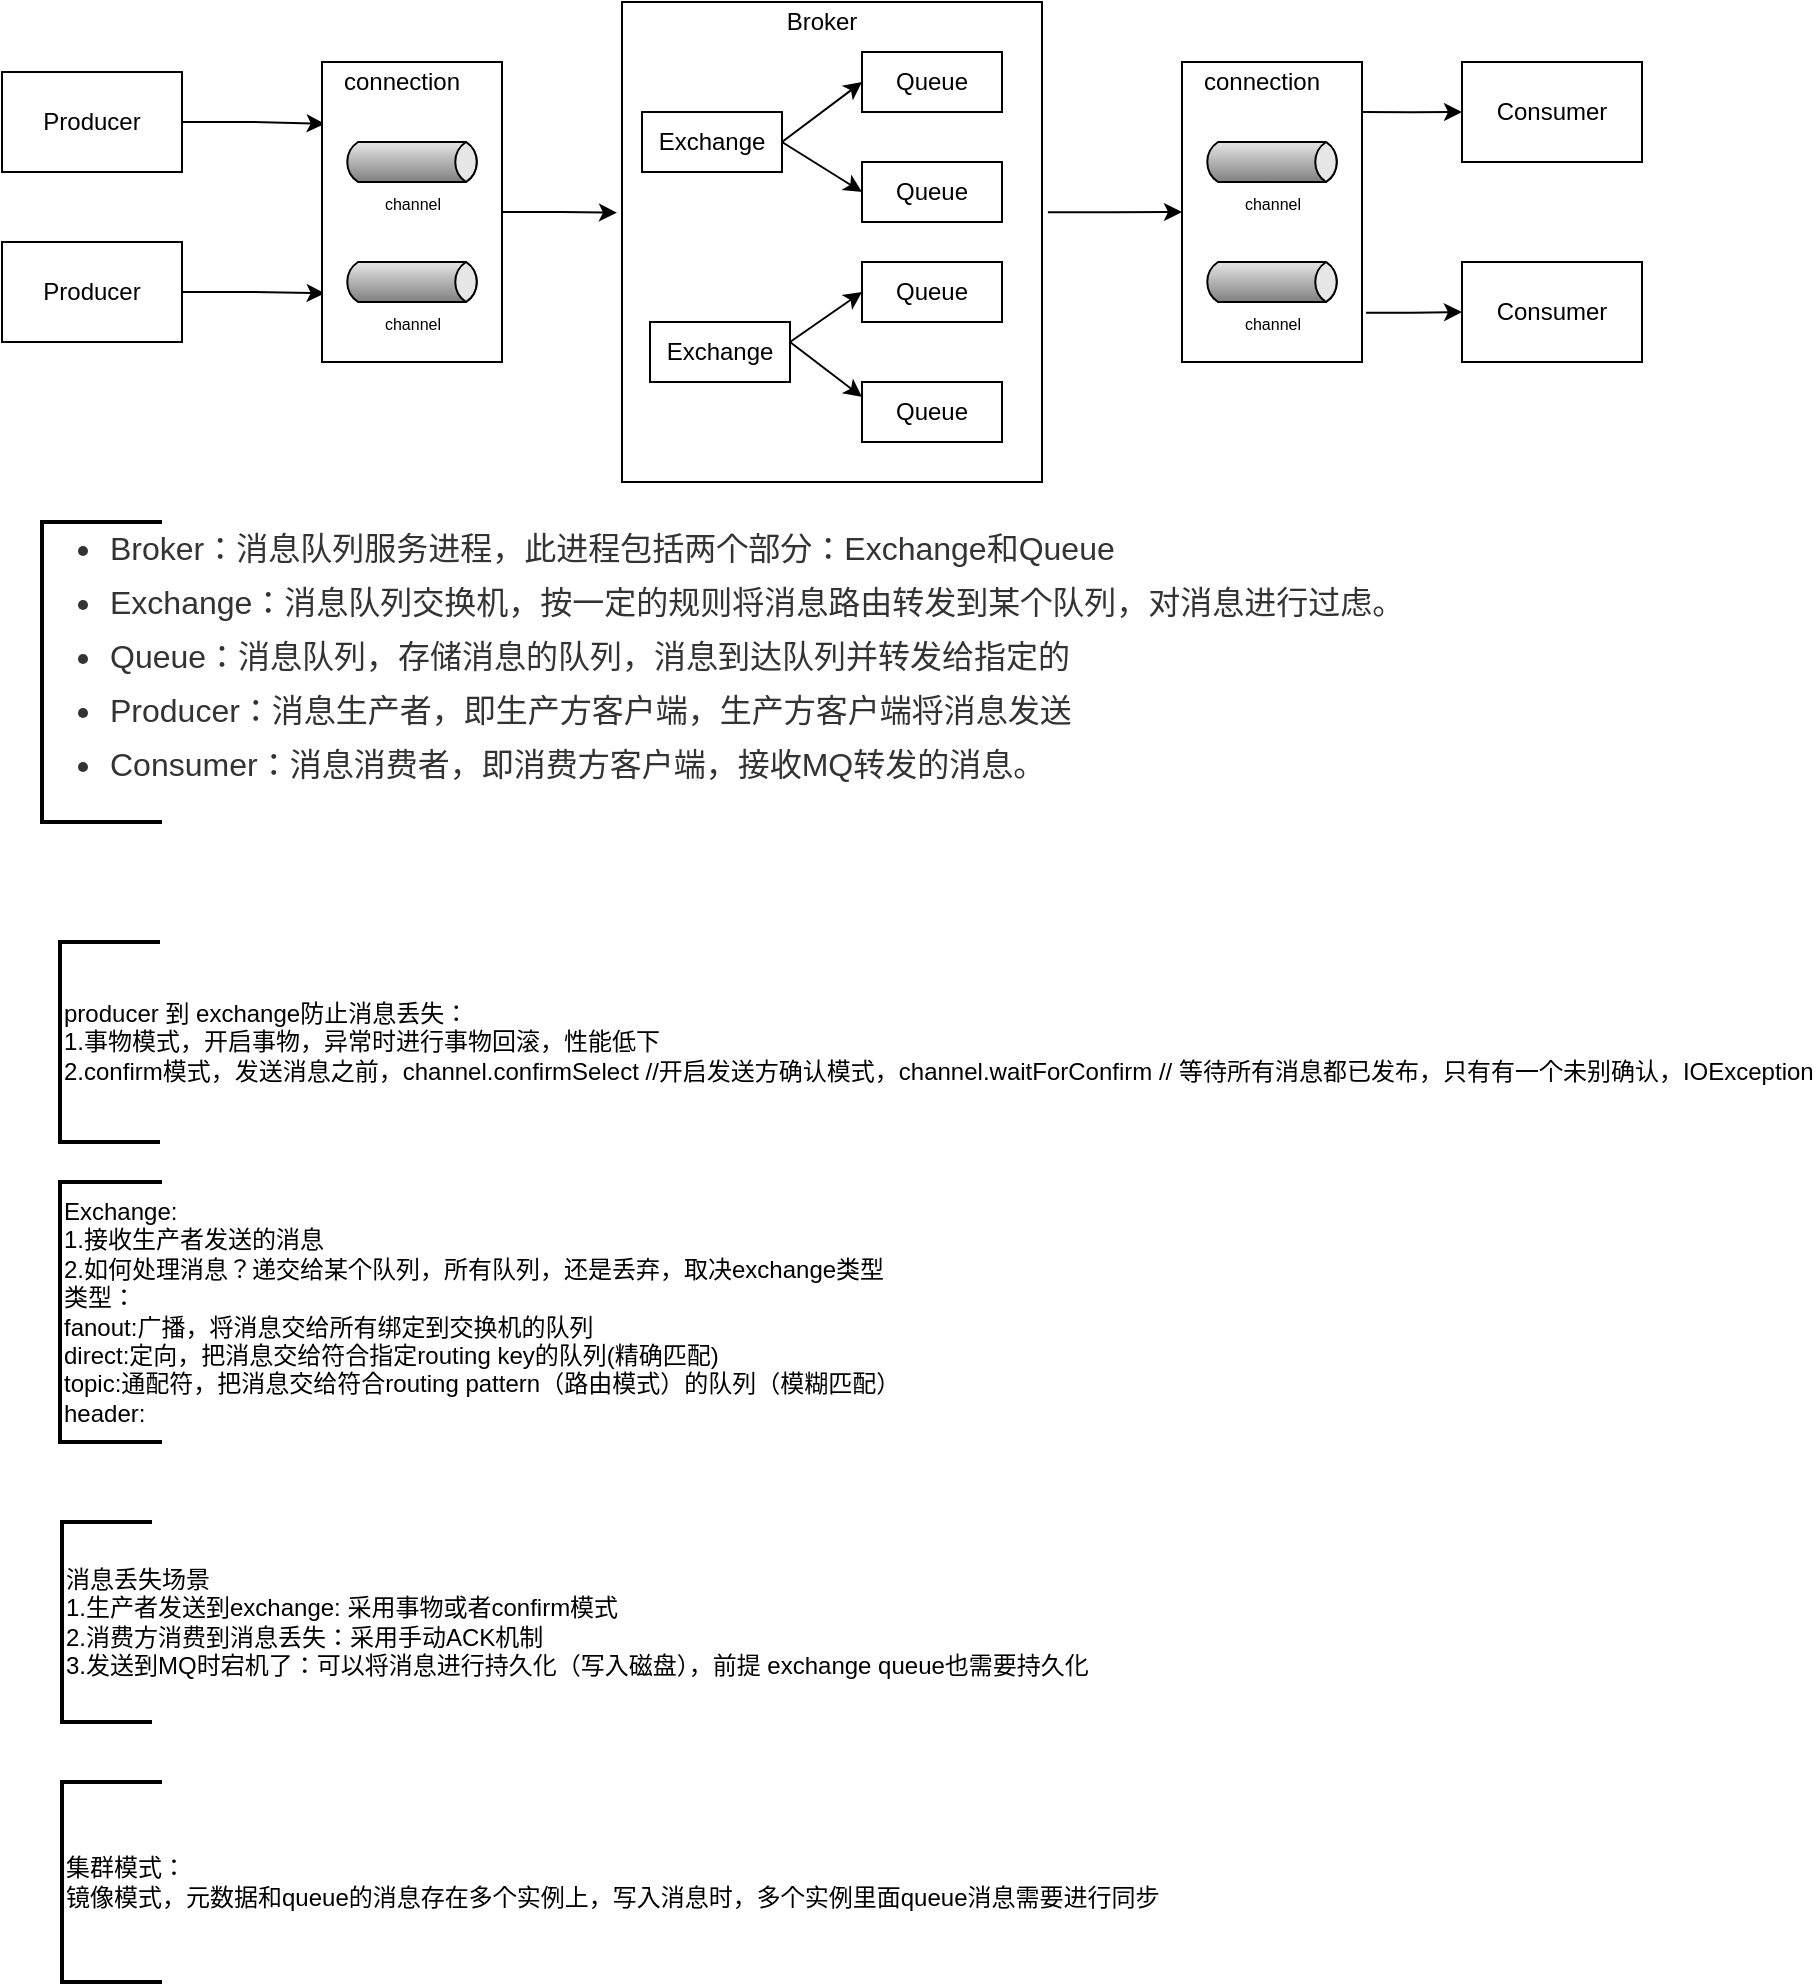 <mxfile version="14.1.8" type="github">
  <diagram id="YkF_xr2YK-9CTUuaJ1Um" name="Page-1">
    <mxGraphModel dx="920" dy="552" grid="1" gridSize="10" guides="1" tooltips="1" connect="1" arrows="1" fold="1" page="1" pageScale="1" pageWidth="827" pageHeight="1169" math="0" shadow="0">
      <root>
        <mxCell id="0" />
        <mxCell id="1" parent="0" />
        <mxCell id="eu5U1hnf9LweZi0uD29D-2" value="集群模式：&lt;br&gt;镜像模式，元数据和queue的消息存在多个实例上，写入消息时，多个实例里面queue消息需要进行同步" style="strokeWidth=2;html=1;shape=mxgraph.flowchart.annotation_1;align=left;pointerEvents=1;" vertex="1" parent="1">
          <mxGeometry x="50" y="1270" width="50" height="100" as="geometry" />
        </mxCell>
        <mxCell id="eu5U1hnf9LweZi0uD29D-32" style="edgeStyle=orthogonalEdgeStyle;rounded=0;orthogonalLoop=1;jettySize=auto;html=1;entryX=0.015;entryY=0.206;entryDx=0;entryDy=0;entryPerimeter=0;" edge="1" parent="1" source="eu5U1hnf9LweZi0uD29D-5" target="eu5U1hnf9LweZi0uD29D-9">
          <mxGeometry relative="1" as="geometry" />
        </mxCell>
        <mxCell id="eu5U1hnf9LweZi0uD29D-5" value="Producer" style="rounded=0;whiteSpace=wrap;html=1;" vertex="1" parent="1">
          <mxGeometry x="20" y="415" width="90" height="50" as="geometry" />
        </mxCell>
        <mxCell id="eu5U1hnf9LweZi0uD29D-33" style="edgeStyle=orthogonalEdgeStyle;rounded=0;orthogonalLoop=1;jettySize=auto;html=1;entryX=0.015;entryY=0.771;entryDx=0;entryDy=0;entryPerimeter=0;" edge="1" parent="1" source="eu5U1hnf9LweZi0uD29D-6" target="eu5U1hnf9LweZi0uD29D-9">
          <mxGeometry relative="1" as="geometry" />
        </mxCell>
        <mxCell id="eu5U1hnf9LweZi0uD29D-6" value="Producer" style="rounded=0;whiteSpace=wrap;html=1;" vertex="1" parent="1">
          <mxGeometry x="20" y="500" width="90" height="50" as="geometry" />
        </mxCell>
        <mxCell id="eu5U1hnf9LweZi0uD29D-34" value="" style="edgeStyle=orthogonalEdgeStyle;rounded=0;orthogonalLoop=1;jettySize=auto;html=1;entryX=-0.012;entryY=0.439;entryDx=0;entryDy=0;entryPerimeter=0;" edge="1" parent="1" source="eu5U1hnf9LweZi0uD29D-9" target="eu5U1hnf9LweZi0uD29D-14">
          <mxGeometry relative="1" as="geometry">
            <mxPoint x="320" y="485" as="targetPoint" />
          </mxGeometry>
        </mxCell>
        <mxCell id="eu5U1hnf9LweZi0uD29D-9" value="" style="rounded=0;whiteSpace=wrap;html=1;" vertex="1" parent="1">
          <mxGeometry x="180" y="410" width="90" height="150" as="geometry" />
        </mxCell>
        <mxCell id="eu5U1hnf9LweZi0uD29D-11" value="channel" style="strokeWidth=1;outlineConnect=0;dashed=0;align=center;html=1;fontSize=8;shape=mxgraph.eip.messageChannel;verticalLabelPosition=bottom;labelBackgroundColor=#ffffff;verticalAlign=top;" vertex="1" parent="1">
          <mxGeometry x="190" y="450" width="70" height="20" as="geometry" />
        </mxCell>
        <mxCell id="eu5U1hnf9LweZi0uD29D-13" value="channel" style="strokeWidth=1;outlineConnect=0;dashed=0;align=center;html=1;fontSize=8;shape=mxgraph.eip.messageChannel;verticalLabelPosition=bottom;labelBackgroundColor=#ffffff;verticalAlign=top;" vertex="1" parent="1">
          <mxGeometry x="190" y="510" width="70" height="20" as="geometry" />
        </mxCell>
        <mxCell id="eu5U1hnf9LweZi0uD29D-40" style="edgeStyle=orthogonalEdgeStyle;rounded=0;orthogonalLoop=1;jettySize=auto;html=1;exitX=1.014;exitY=0.438;exitDx=0;exitDy=0;exitPerimeter=0;" edge="1" parent="1" source="eu5U1hnf9LweZi0uD29D-14" target="eu5U1hnf9LweZi0uD29D-26">
          <mxGeometry relative="1" as="geometry" />
        </mxCell>
        <mxCell id="eu5U1hnf9LweZi0uD29D-14" value="" style="rounded=0;whiteSpace=wrap;html=1;" vertex="1" parent="1">
          <mxGeometry x="330" y="380" width="210" height="240" as="geometry" />
        </mxCell>
        <mxCell id="eu5U1hnf9LweZi0uD29D-16" value="Broker&lt;br&gt;" style="text;html=1;strokeColor=none;fillColor=none;align=center;verticalAlign=middle;whiteSpace=wrap;rounded=0;" vertex="1" parent="1">
          <mxGeometry x="410" y="380" width="40" height="20" as="geometry" />
        </mxCell>
        <mxCell id="eu5U1hnf9LweZi0uD29D-17" value="Exchange" style="rounded=0;whiteSpace=wrap;html=1;" vertex="1" parent="1">
          <mxGeometry x="340" y="435" width="70" height="30" as="geometry" />
        </mxCell>
        <mxCell id="eu5U1hnf9LweZi0uD29D-18" value="Exchange" style="rounded=0;whiteSpace=wrap;html=1;" vertex="1" parent="1">
          <mxGeometry x="344" y="540" width="70" height="30" as="geometry" />
        </mxCell>
        <mxCell id="eu5U1hnf9LweZi0uD29D-19" value="Queue" style="rounded=0;whiteSpace=wrap;html=1;" vertex="1" parent="1">
          <mxGeometry x="450" y="405" width="70" height="30" as="geometry" />
        </mxCell>
        <mxCell id="eu5U1hnf9LweZi0uD29D-20" value="Queue" style="rounded=0;whiteSpace=wrap;html=1;" vertex="1" parent="1">
          <mxGeometry x="450" y="460" width="70" height="30" as="geometry" />
        </mxCell>
        <mxCell id="eu5U1hnf9LweZi0uD29D-21" value="Queue" style="rounded=0;whiteSpace=wrap;html=1;" vertex="1" parent="1">
          <mxGeometry x="450" y="510" width="70" height="30" as="geometry" />
        </mxCell>
        <mxCell id="eu5U1hnf9LweZi0uD29D-22" value="Queue" style="rounded=0;whiteSpace=wrap;html=1;" vertex="1" parent="1">
          <mxGeometry x="450" y="570" width="70" height="30" as="geometry" />
        </mxCell>
        <mxCell id="eu5U1hnf9LweZi0uD29D-23" value="connection" style="text;html=1;strokeColor=none;fillColor=none;align=center;verticalAlign=middle;whiteSpace=wrap;rounded=0;" vertex="1" parent="1">
          <mxGeometry x="200" y="410" width="40" height="20" as="geometry" />
        </mxCell>
        <mxCell id="eu5U1hnf9LweZi0uD29D-41" style="edgeStyle=orthogonalEdgeStyle;rounded=0;orthogonalLoop=1;jettySize=auto;html=1;entryX=0;entryY=0.5;entryDx=0;entryDy=0;exitX=1;exitY=0.167;exitDx=0;exitDy=0;exitPerimeter=0;" edge="1" parent="1" source="eu5U1hnf9LweZi0uD29D-26" target="eu5U1hnf9LweZi0uD29D-30">
          <mxGeometry relative="1" as="geometry" />
        </mxCell>
        <mxCell id="eu5U1hnf9LweZi0uD29D-42" style="edgeStyle=orthogonalEdgeStyle;rounded=0;orthogonalLoop=1;jettySize=auto;html=1;exitX=1.022;exitY=0.836;exitDx=0;exitDy=0;exitPerimeter=0;" edge="1" parent="1" source="eu5U1hnf9LweZi0uD29D-26" target="eu5U1hnf9LweZi0uD29D-31">
          <mxGeometry relative="1" as="geometry" />
        </mxCell>
        <mxCell id="eu5U1hnf9LweZi0uD29D-26" value="" style="rounded=0;whiteSpace=wrap;html=1;" vertex="1" parent="1">
          <mxGeometry x="610" y="410" width="90" height="150" as="geometry" />
        </mxCell>
        <mxCell id="eu5U1hnf9LweZi0uD29D-27" value="channel" style="strokeWidth=1;outlineConnect=0;dashed=0;align=center;html=1;fontSize=8;shape=mxgraph.eip.messageChannel;verticalLabelPosition=bottom;labelBackgroundColor=#ffffff;verticalAlign=top;" vertex="1" parent="1">
          <mxGeometry x="620" y="450" width="70" height="20" as="geometry" />
        </mxCell>
        <mxCell id="eu5U1hnf9LweZi0uD29D-28" value="channel" style="strokeWidth=1;outlineConnect=0;dashed=0;align=center;html=1;fontSize=8;shape=mxgraph.eip.messageChannel;verticalLabelPosition=bottom;labelBackgroundColor=#ffffff;verticalAlign=top;" vertex="1" parent="1">
          <mxGeometry x="620" y="510" width="70" height="20" as="geometry" />
        </mxCell>
        <mxCell id="eu5U1hnf9LweZi0uD29D-29" value="connection" style="text;html=1;strokeColor=none;fillColor=none;align=center;verticalAlign=middle;whiteSpace=wrap;rounded=0;" vertex="1" parent="1">
          <mxGeometry x="630" y="410" width="40" height="20" as="geometry" />
        </mxCell>
        <mxCell id="eu5U1hnf9LweZi0uD29D-30" value="Consumer" style="rounded=0;whiteSpace=wrap;html=1;" vertex="1" parent="1">
          <mxGeometry x="750" y="410" width="90" height="50" as="geometry" />
        </mxCell>
        <mxCell id="eu5U1hnf9LweZi0uD29D-31" value="Consumer" style="rounded=0;whiteSpace=wrap;html=1;" vertex="1" parent="1">
          <mxGeometry x="750" y="510" width="90" height="50" as="geometry" />
        </mxCell>
        <mxCell id="eu5U1hnf9LweZi0uD29D-36" value="" style="endArrow=classic;html=1;exitX=1;exitY=0.5;exitDx=0;exitDy=0;entryX=0;entryY=0.5;entryDx=0;entryDy=0;" edge="1" parent="1" source="eu5U1hnf9LweZi0uD29D-17" target="eu5U1hnf9LweZi0uD29D-19">
          <mxGeometry width="50" height="50" relative="1" as="geometry">
            <mxPoint x="420" y="470" as="sourcePoint" />
            <mxPoint x="470" y="420" as="targetPoint" />
          </mxGeometry>
        </mxCell>
        <mxCell id="eu5U1hnf9LweZi0uD29D-37" value="" style="endArrow=classic;html=1;exitX=1;exitY=0.5;exitDx=0;exitDy=0;entryX=0;entryY=0.5;entryDx=0;entryDy=0;" edge="1" parent="1" source="eu5U1hnf9LweZi0uD29D-17" target="eu5U1hnf9LweZi0uD29D-20">
          <mxGeometry width="50" height="50" relative="1" as="geometry">
            <mxPoint x="420" y="460" as="sourcePoint" />
            <mxPoint x="460" y="430" as="targetPoint" />
          </mxGeometry>
        </mxCell>
        <mxCell id="eu5U1hnf9LweZi0uD29D-38" value="" style="endArrow=classic;html=1;exitX=1;exitY=0.5;exitDx=0;exitDy=0;entryX=0;entryY=0.5;entryDx=0;entryDy=0;" edge="1" parent="1" target="eu5U1hnf9LweZi0uD29D-21">
          <mxGeometry width="50" height="50" relative="1" as="geometry">
            <mxPoint x="414" y="550" as="sourcePoint" />
            <mxPoint x="447" y="522" as="targetPoint" />
          </mxGeometry>
        </mxCell>
        <mxCell id="eu5U1hnf9LweZi0uD29D-39" value="" style="endArrow=classic;html=1;exitX=1;exitY=0.5;exitDx=0;exitDy=0;entryX=0;entryY=0.25;entryDx=0;entryDy=0;" edge="1" parent="1" target="eu5U1hnf9LweZi0uD29D-22">
          <mxGeometry width="50" height="50" relative="1" as="geometry">
            <mxPoint x="414" y="550" as="sourcePoint" />
            <mxPoint x="454" y="575" as="targetPoint" />
          </mxGeometry>
        </mxCell>
        <mxCell id="eu5U1hnf9LweZi0uD29D-43" value="&lt;ul style=&quot;box-sizing: border-box ; outline: 0px ; margin: 0px 0px 24px ; padding: 0px ; list-style: none ; font-size: 16px ; overflow-wrap: break-word ; color: rgb(51 , 51 , 51) ; font-family: , &amp;#34;sf ui text&amp;#34; , &amp;#34;arial&amp;#34; , &amp;#34;pingfang sc&amp;#34; , &amp;#34;hiragino sans gb&amp;#34; , &amp;#34;microsoft yahei&amp;#34; , &amp;#34;wenquanyi micro hei&amp;#34; , sans-serif , &amp;#34;simhei&amp;#34; , &amp;#34;simsun&amp;#34; ; background-color: rgb(255 , 255 , 255)&quot;&gt;&lt;li style=&quot;box-sizing: border-box ; outline: 0px ; margin: 8px 0px 0px 32px ; padding: 0px ; list-style: disc ; overflow-wrap: break-word&quot;&gt;&lt;span style=&quot;box-sizing: border-box ; outline: 0px ; margin: 0px ; padding: 0px ; overflow-wrap: break-word&quot;&gt;Broker&lt;/span&gt;&lt;span style=&quot;box-sizing: border-box ; outline: 0px ; margin: 0px ; padding: 0px ; overflow-wrap: break-word&quot;&gt;：消息队列服务进程，此进程包括两个部分：&lt;/span&gt;&lt;span style=&quot;box-sizing: border-box ; outline: 0px ; margin: 0px ; padding: 0px ; overflow-wrap: break-word&quot;&gt;Exchange&lt;/span&gt;&lt;span style=&quot;box-sizing: border-box ; outline: 0px ; margin: 0px ; padding: 0px ; overflow-wrap: break-word&quot;&gt;和&lt;/span&gt;&lt;span style=&quot;box-sizing: border-box ; outline: 0px ; margin: 0px ; padding: 0px ; overflow-wrap: break-word&quot;&gt;Queue&lt;/span&gt;&lt;/li&gt;&lt;li style=&quot;box-sizing: border-box ; outline: 0px ; margin: 8px 0px 0px 32px ; padding: 0px ; list-style: disc ; overflow-wrap: break-word&quot;&gt;&lt;span style=&quot;box-sizing: border-box ; outline: 0px ; margin: 0px ; padding: 0px ; overflow-wrap: break-word&quot;&gt;Exchange&lt;/span&gt;&lt;span style=&quot;box-sizing: border-box ; outline: 0px ; margin: 0px ; padding: 0px ; overflow-wrap: break-word&quot;&gt;：消息队列交换机，按一定的规则将消息路由转发到某个队列，对消息进行过虑。&lt;/span&gt;&lt;/li&gt;&lt;li style=&quot;box-sizing: border-box ; outline: 0px ; margin: 8px 0px 0px 32px ; padding: 0px ; list-style: disc ; overflow-wrap: break-word&quot;&gt;&lt;span style=&quot;box-sizing: border-box ; outline: 0px ; margin: 0px ; padding: 0px ; overflow-wrap: break-word&quot;&gt;Queue&lt;/span&gt;&lt;span style=&quot;box-sizing: border-box ; outline: 0px ; margin: 0px ; padding: 0px ; overflow-wrap: break-word&quot;&gt;：消息队列，存储消息的队列，消息到达队列并转发给指定的&lt;/span&gt;&lt;/li&gt;&lt;li style=&quot;box-sizing: border-box ; outline: 0px ; margin: 8px 0px 0px 32px ; padding: 0px ; list-style: disc ; overflow-wrap: break-word&quot;&gt;&lt;span style=&quot;box-sizing: border-box ; outline: 0px ; margin: 0px ; padding: 0px ; overflow-wrap: break-word&quot;&gt;Producer&lt;/span&gt;&lt;span style=&quot;box-sizing: border-box ; outline: 0px ; margin: 0px ; padding: 0px ; overflow-wrap: break-word&quot;&gt;：消息生产者，即生产方客户端，生产方客户端将消息发送&lt;/span&gt;&lt;/li&gt;&lt;li style=&quot;box-sizing: border-box ; outline: 0px ; margin: 8px 0px 0px 32px ; padding: 0px ; list-style: disc ; overflow-wrap: break-word&quot;&gt;&lt;span style=&quot;box-sizing: border-box ; outline: 0px ; margin: 0px ; padding: 0px ; overflow-wrap: break-word&quot;&gt;Consumer&lt;/span&gt;&lt;span style=&quot;box-sizing: border-box ; outline: 0px ; margin: 0px ; padding: 0px ; overflow-wrap: break-word&quot;&gt;：消息消费者，即消费方客户端，接收&lt;/span&gt;&lt;span style=&quot;box-sizing: border-box ; outline: 0px ; margin: 0px ; padding: 0px ; overflow-wrap: break-word&quot;&gt;MQ&lt;/span&gt;&lt;span style=&quot;box-sizing: border-box ; outline: 0px ; margin: 0px ; padding: 0px ; overflow-wrap: break-word&quot;&gt;转发的消息。&lt;/span&gt;&lt;/li&gt;&lt;/ul&gt;" style="strokeWidth=2;html=1;shape=mxgraph.flowchart.annotation_1;align=left;pointerEvents=1;" vertex="1" parent="1">
          <mxGeometry x="40" y="640" width="60" height="150" as="geometry" />
        </mxCell>
        <mxCell id="eu5U1hnf9LweZi0uD29D-44" value="producer 到 exchange防止消息丢失：&lt;br&gt;1.事物模式，开启事物，异常时进行事物回滚，性能低下&lt;br&gt;2.confirm模式，发送消息之前，channel.confirmSelect //开启发送方确认模式，channel.waitForConfirm // 等待所有消息都已发布，只有有一个未别确认，IOException" style="strokeWidth=2;html=1;shape=mxgraph.flowchart.annotation_1;align=left;pointerEvents=1;" vertex="1" parent="1">
          <mxGeometry x="49" y="850" width="50" height="100" as="geometry" />
        </mxCell>
        <mxCell id="eu5U1hnf9LweZi0uD29D-45" value="Exchange:&lt;br&gt;1.接收生产者发送的消息&lt;br&gt;2.如何处理消息？递交给某个队列，所有队列，还是丢弃，取决exchange类型&lt;br&gt;类型：&lt;br&gt;fanout:广播，将消息交给所有绑定到交换机的队列&lt;br&gt;direct:定向，把消息交给符合指定routing key的队列(精确匹配)&lt;br&gt;topic:通配符，把消息交给符合routing pattern（路由模式）的队列（模糊匹配）&lt;br&gt;header:" style="strokeWidth=2;html=1;shape=mxgraph.flowchart.annotation_1;align=left;pointerEvents=1;" vertex="1" parent="1">
          <mxGeometry x="49" y="970" width="51" height="130" as="geometry" />
        </mxCell>
        <mxCell id="eu5U1hnf9LweZi0uD29D-46" value="消息丢失场景&lt;br&gt;1.生产者发送到exchange: 采用事物或者confirm模式&lt;br&gt;2.消费方消费到消息丢失：采用手动ACK机制&lt;br&gt;3.发送到MQ时宕机了：可以将消息进行持久化（写入磁盘），前提 exchange queue也需要持久化" style="strokeWidth=2;html=1;shape=mxgraph.flowchart.annotation_1;align=left;pointerEvents=1;" vertex="1" parent="1">
          <mxGeometry x="50" y="1140" width="45" height="100" as="geometry" />
        </mxCell>
      </root>
    </mxGraphModel>
  </diagram>
</mxfile>
